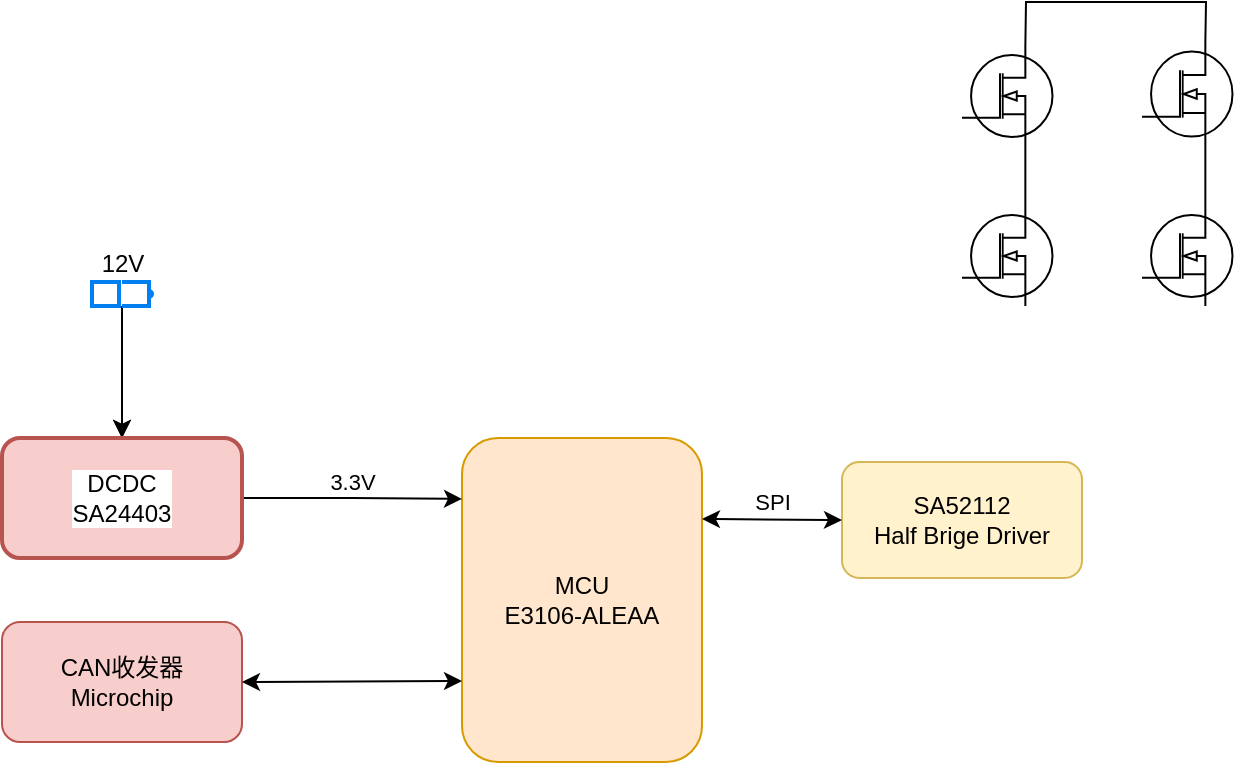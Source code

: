<mxfile version="21.6.3" type="github">
  <diagram name="第 1 页" id="wmMqAoQMArF9717Th0AF">
    <mxGraphModel dx="1050" dy="549" grid="1" gridSize="10" guides="1" tooltips="1" connect="1" arrows="1" fold="1" page="1" pageScale="1" pageWidth="827" pageHeight="1169" math="0" shadow="0">
      <root>
        <mxCell id="0" />
        <mxCell id="1" parent="0" />
        <mxCell id="WMKZ5arHTmVsFHBBiWDZ-1" value="MCU&lt;br&gt;E3106-ALEAA" style="rounded=1;whiteSpace=wrap;html=1;fillColor=#ffe6cc;strokeColor=#d79b00;" vertex="1" parent="1">
          <mxGeometry x="330" y="238" width="120" height="162" as="geometry" />
        </mxCell>
        <mxCell id="WMKZ5arHTmVsFHBBiWDZ-4" value="" style="edgeStyle=orthogonalEdgeStyle;rounded=0;orthogonalLoop=1;jettySize=auto;html=1;" edge="1" parent="1" source="WMKZ5arHTmVsFHBBiWDZ-2" target="WMKZ5arHTmVsFHBBiWDZ-3">
          <mxGeometry relative="1" as="geometry" />
        </mxCell>
        <mxCell id="WMKZ5arHTmVsFHBBiWDZ-6" value="" style="edgeStyle=orthogonalEdgeStyle;rounded=0;orthogonalLoop=1;jettySize=auto;html=1;" edge="1" parent="1" source="WMKZ5arHTmVsFHBBiWDZ-2" target="WMKZ5arHTmVsFHBBiWDZ-3">
          <mxGeometry relative="1" as="geometry" />
        </mxCell>
        <mxCell id="WMKZ5arHTmVsFHBBiWDZ-2" value="12V" style="html=1;verticalLabelPosition=top;align=center;labelBackgroundColor=#ffffff;verticalAlign=bottom;strokeWidth=2;strokeColor=#0080F0;shadow=0;dashed=0;shape=mxgraph.ios7.icons.battery;labelPosition=center;" vertex="1" parent="1">
          <mxGeometry x="145" y="160" width="30" height="12" as="geometry" />
        </mxCell>
        <mxCell id="WMKZ5arHTmVsFHBBiWDZ-10" value="3.3V" style="edgeStyle=orthogonalEdgeStyle;rounded=0;orthogonalLoop=1;jettySize=auto;html=1;entryX=0;entryY=0.188;entryDx=0;entryDy=0;entryPerimeter=0;labelPosition=center;verticalLabelPosition=top;align=center;verticalAlign=bottom;" edge="1" parent="1" source="WMKZ5arHTmVsFHBBiWDZ-3" target="WMKZ5arHTmVsFHBBiWDZ-1">
          <mxGeometry relative="1" as="geometry" />
        </mxCell>
        <mxCell id="WMKZ5arHTmVsFHBBiWDZ-3" value="DCDC&lt;br&gt;SA24403&lt;br&gt;" style="whiteSpace=wrap;html=1;verticalAlign=middle;strokeColor=#b85450;labelBackgroundColor=#ffffff;strokeWidth=2;shadow=0;dashed=0;labelPosition=center;verticalLabelPosition=middle;align=center;fillColor=#f8cecc;rounded=1;" vertex="1" parent="1">
          <mxGeometry x="100" y="238" width="120" height="60" as="geometry" />
        </mxCell>
        <mxCell id="WMKZ5arHTmVsFHBBiWDZ-11" value="CAN收发器&lt;br&gt;Microchip" style="rounded=1;whiteSpace=wrap;html=1;fillColor=#f8cecc;strokeColor=#b85450;" vertex="1" parent="1">
          <mxGeometry x="100" y="330" width="120" height="60" as="geometry" />
        </mxCell>
        <mxCell id="WMKZ5arHTmVsFHBBiWDZ-21" value="" style="endArrow=classic;startArrow=classic;html=1;rounded=0;exitX=1;exitY=0.5;exitDx=0;exitDy=0;entryX=0;entryY=0.75;entryDx=0;entryDy=0;" edge="1" parent="1" source="WMKZ5arHTmVsFHBBiWDZ-11" target="WMKZ5arHTmVsFHBBiWDZ-1">
          <mxGeometry width="50" height="50" relative="1" as="geometry">
            <mxPoint x="240" y="385" as="sourcePoint" />
            <mxPoint x="290" y="335" as="targetPoint" />
          </mxGeometry>
        </mxCell>
        <mxCell id="WMKZ5arHTmVsFHBBiWDZ-22" value="SA52112&lt;br&gt;Half Brige Driver" style="rounded=1;whiteSpace=wrap;html=1;fillColor=#fff2cc;strokeColor=#d6b656;" vertex="1" parent="1">
          <mxGeometry x="520" y="250" width="120" height="58" as="geometry" />
        </mxCell>
        <mxCell id="WMKZ5arHTmVsFHBBiWDZ-25" value="" style="endArrow=classic;startArrow=classic;html=1;rounded=0;entryX=0;entryY=0.5;entryDx=0;entryDy=0;exitX=1;exitY=0.25;exitDx=0;exitDy=0;" edge="1" parent="1" source="WMKZ5arHTmVsFHBBiWDZ-1" target="WMKZ5arHTmVsFHBBiWDZ-22">
          <mxGeometry width="50" height="50" relative="1" as="geometry">
            <mxPoint x="390" y="310" as="sourcePoint" />
            <mxPoint x="440" y="260" as="targetPoint" />
          </mxGeometry>
        </mxCell>
        <mxCell id="WMKZ5arHTmVsFHBBiWDZ-27" value="SPI" style="edgeLabel;html=1;align=center;verticalAlign=bottom;resizable=0;points=[];labelPosition=center;verticalLabelPosition=top;" vertex="1" connectable="0" parent="WMKZ5arHTmVsFHBBiWDZ-25">
          <mxGeometry relative="1" as="geometry">
            <mxPoint as="offset" />
          </mxGeometry>
        </mxCell>
        <mxCell id="WMKZ5arHTmVsFHBBiWDZ-30" value="" style="verticalLabelPosition=bottom;shadow=0;dashed=0;align=center;html=1;verticalAlign=top;shape=mxgraph.electrical.mosfets1.n-channel_mosfet_1;" vertex="1" parent="1">
          <mxGeometry x="580" y="42" width="45.25" height="50" as="geometry" />
        </mxCell>
        <mxCell id="WMKZ5arHTmVsFHBBiWDZ-31" value="" style="verticalLabelPosition=bottom;shadow=0;dashed=0;align=center;html=1;verticalAlign=top;shape=mxgraph.electrical.mosfets1.n-channel_mosfet_1;" vertex="1" parent="1">
          <mxGeometry x="580" y="122" width="45.25" height="50" as="geometry" />
        </mxCell>
        <mxCell id="WMKZ5arHTmVsFHBBiWDZ-33" value="" style="verticalLabelPosition=bottom;shadow=0;dashed=0;align=center;html=1;verticalAlign=top;shape=mxgraph.electrical.mosfets1.n-channel_mosfet_1;" vertex="1" parent="1">
          <mxGeometry x="670" y="40" width="45.25" height="52" as="geometry" />
        </mxCell>
        <mxCell id="WMKZ5arHTmVsFHBBiWDZ-34" value="" style="verticalLabelPosition=bottom;shadow=0;dashed=0;align=center;html=1;verticalAlign=top;shape=mxgraph.electrical.mosfets1.n-channel_mosfet_1;" vertex="1" parent="1">
          <mxGeometry x="670" y="122" width="45.25" height="50" as="geometry" />
        </mxCell>
        <mxCell id="WMKZ5arHTmVsFHBBiWDZ-39" value="" style="endArrow=none;html=1;rounded=0;entryX=0.7;entryY=1;entryDx=0;entryDy=0;entryPerimeter=0;exitX=0.7;exitY=0;exitDx=0;exitDy=0;exitPerimeter=0;" edge="1" parent="1" source="WMKZ5arHTmVsFHBBiWDZ-31" target="WMKZ5arHTmVsFHBBiWDZ-30">
          <mxGeometry width="50" height="50" relative="1" as="geometry">
            <mxPoint x="390" y="210" as="sourcePoint" />
            <mxPoint x="490" y="160" as="targetPoint" />
          </mxGeometry>
        </mxCell>
        <mxCell id="WMKZ5arHTmVsFHBBiWDZ-40" value="" style="endArrow=none;html=1;rounded=0;entryX=0.7;entryY=1;entryDx=0;entryDy=0;entryPerimeter=0;exitX=0.7;exitY=0;exitDx=0;exitDy=0;exitPerimeter=0;" edge="1" parent="1" source="WMKZ5arHTmVsFHBBiWDZ-34" target="WMKZ5arHTmVsFHBBiWDZ-33">
          <mxGeometry width="50" height="50" relative="1" as="geometry">
            <mxPoint x="430" y="210" as="sourcePoint" />
            <mxPoint x="480" y="160" as="targetPoint" />
          </mxGeometry>
        </mxCell>
        <mxCell id="WMKZ5arHTmVsFHBBiWDZ-49" value="" style="endArrow=none;html=1;rounded=0;exitX=0.7;exitY=0;exitDx=0;exitDy=0;exitPerimeter=0;entryX=0.7;entryY=0;entryDx=0;entryDy=0;entryPerimeter=0;" edge="1" parent="1" source="WMKZ5arHTmVsFHBBiWDZ-30" target="WMKZ5arHTmVsFHBBiWDZ-33">
          <mxGeometry width="50" height="50" relative="1" as="geometry">
            <mxPoint x="610" y="40" as="sourcePoint" />
            <mxPoint x="450" y="160" as="targetPoint" />
            <Array as="points">
              <mxPoint x="612" y="20" />
              <mxPoint x="702" y="20" />
            </Array>
          </mxGeometry>
        </mxCell>
      </root>
    </mxGraphModel>
  </diagram>
</mxfile>
